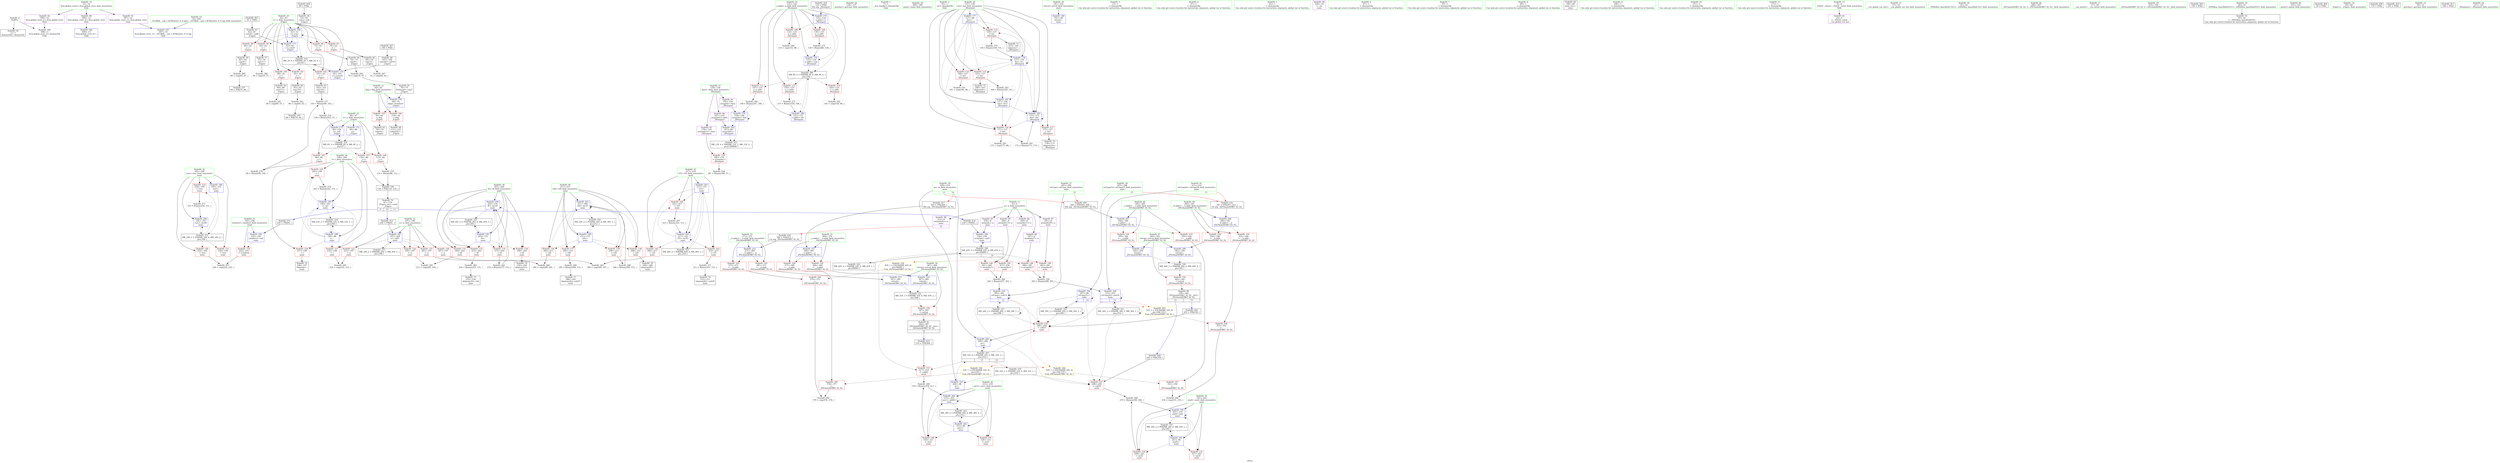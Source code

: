 digraph "SVFG" {
	label="SVFG";

	Node0x55d6fd562540 [shape=record,color=grey,label="{NodeID: 0\nNullPtr}"];
	Node0x55d6fd562540 -> Node0x55d6fd58a9f0[style=solid];
	Node0x55d6fd562540 -> Node0x55d6fd591800[style=solid];
	Node0x55d6fd59af00 [shape=record,color=grey,label="{NodeID: 277\n103 = Binary(99, 102, )\n}"];
	Node0x55d6fd59af00 -> Node0x55d6fd59ad80[style=solid];
	Node0x55d6fd58cea0 [shape=record,color=blue,label="{NodeID: 194\n207\<--86\nref.tmp15\<--\nmain\n|{|<s4>12}}"];
	Node0x55d6fd58cea0 -> Node0x55d6fd590690[style=dashed];
	Node0x55d6fd58cea0 -> Node0x55d6fd590900[style=dashed];
	Node0x55d6fd58cea0 -> Node0x55d6fd58cea0[style=dashed];
	Node0x55d6fd58cea0 -> Node0x55d6fd5ae8a0[style=dashed];
	Node0x55d6fd58cea0:s4 -> Node0x55d6fd5b6ae0[style=dashed,color=red];
	Node0x55d6fd58a0f0 [shape=record,color=red,label="{NodeID: 111\n147\<--125\n\<--x.addr\n_Z6outputi\n}"];
	Node0x55d6fd58a0f0 -> Node0x55d6fd58e1d0[style=solid];
	Node0x55d6fd588390 [shape=record,color=green,label="{NodeID: 28\n136\<--137\nputchar\<--putchar_field_insensitive\n}"];
	Node0x55d6fd590010 [shape=record,color=red,label="{NodeID: 139\n299\<--211\n\<--i20\nmain\n}"];
	Node0x55d6fd590010 -> Node0x55d6fd59b380[style=solid];
	Node0x55d6fd58abf0 [shape=record,color=black,label="{NodeID: 56\n52\<--49\nconv\<--call\n_Z3getv\n}"];
	Node0x55d6fd58abf0 -> Node0x55d6fd591900[style=solid];
	Node0x55d6fd5ce0b0 [shape=record,color=black,label="{NodeID: 416\n295 = PHI(339, )\n}"];
	Node0x55d6fd5ce0b0 -> Node0x55d6fd590900[style=solid];
	Node0x55d6fd5b33a0 [shape=record,color=black,label="{NodeID: 333\nMR_2V_6 = PHI(MR_2V_7, MR_2V_5, )\npts\{43 \}\n}"];
	Node0x55d6fd5b33a0 -> Node0x55d6fd589800[style=dashed];
	Node0x55d6fd5b33a0 -> Node0x55d6fd5898d0[style=dashed];
	Node0x55d6fd5b33a0 -> Node0x55d6fd5899a0[style=dashed];
	Node0x55d6fd5b33a0 -> Node0x55d6fd591d10[style=dashed];
	Node0x55d6fd591700 [shape=record,color=blue,label="{NodeID: 167\n397\<--14\nllvm.global_ctors_1\<--_GLOBAL__sub_I_ACMonster_0_0.cpp\nGlob }"];
	Node0x55d6fd58c2b0 [shape=record,color=purple,label="{NodeID: 84\n256\<--8\narrayidx11\<--a\nmain\n}"];
	Node0x55d6fd58c2b0 -> Node0x55d6fd5904f0[style=solid];
	Node0x55d6fd586780 [shape=record,color=green,label="{NodeID: 1\n7\<--1\n__dso_handle\<--dummyObj\nGlob }"];
	Node0x55d6fd59b080 [shape=record,color=grey,label="{NodeID: 278\n99 = Binary(98, 100, )\n}"];
	Node0x55d6fd59b080 -> Node0x55d6fd59af00[style=solid];
	Node0x55d6fd58cf70 [shape=record,color=blue,label="{NodeID: 195\n201\<--270\nans0\<--add\nmain\n}"];
	Node0x55d6fd58cf70 -> Node0x55d6fd58f8c0[style=dashed];
	Node0x55d6fd58cf70 -> Node0x55d6fd58f990[style=dashed];
	Node0x55d6fd58cf70 -> Node0x55d6fd58cf70[style=dashed];
	Node0x55d6fd58cf70 -> Node0x55d6fd5ad9a0[style=dashed];
	Node0x55d6fd58a1c0 [shape=record,color=red,label="{NodeID: 112\n156\<--125\n\<--x.addr\n_Z6outputi\n}"];
	Node0x55d6fd58a1c0 -> Node0x55d6fd58ec50[style=solid];
	Node0x55d6fd588490 [shape=record,color=green,label="{NodeID: 29\n188\<--189\nmain\<--main_field_insensitive\n}"];
	Node0x55d6fd5900e0 [shape=record,color=red,label="{NodeID: 140\n318\<--215\n\<--ans1\nmain\n}"];
	Node0x55d6fd5900e0 -> Node0x55d6fd58e7d0[style=solid];
	Node0x55d6fd58acc0 [shape=record,color=black,label="{NodeID: 57\n55\<--54\nconv1\<--\n_Z3getv\n}"];
	Node0x55d6fd58acc0 -> Node0x55d6fd59bf80[style=solid];
	Node0x55d6fd5ce1f0 [shape=record,color=black,label="{NodeID: 417\n365 = PHI(209, )\n0th arg _ZSt3minIiERKT_S2_S2_ }"];
	Node0x55d6fd5ce1f0 -> Node0x55d6fd58dc70[style=solid];
	Node0x55d6fd591800 [shape=record,color=blue, style = dotted,label="{NodeID: 168\n398\<--3\nllvm.global_ctors_2\<--dummyVal\nGlob }"];
	Node0x55d6fd58c380 [shape=record,color=purple,label="{NodeID: 85\n260\<--8\narrayidx13\<--a\nmain\n}"];
	Node0x55d6fd58c380 -> Node0x55d6fd5905c0[style=solid];
	Node0x55d6fd586810 [shape=record,color=green,label="{NodeID: 2\n10\<--1\n.str\<--dummyObj\nGlob }"];
	Node0x55d6fd59b200 [shape=record,color=grey,label="{NodeID: 279\n114 = Binary(86, 113, )\n}"];
	Node0x55d6fd59b200 -> Node0x55d6fd597730[style=solid];
	Node0x55d6fd58d040 [shape=record,color=blue,label="{NodeID: 196\n203\<--274\ni6\<--inc18\nmain\n}"];
	Node0x55d6fd58d040 -> Node0x55d6fd58fa60[style=dashed];
	Node0x55d6fd58d040 -> Node0x55d6fd58fb30[style=dashed];
	Node0x55d6fd58d040 -> Node0x55d6fd58fc00[style=dashed];
	Node0x55d6fd58d040 -> Node0x55d6fd58fcd0[style=dashed];
	Node0x55d6fd58d040 -> Node0x55d6fd58d040[style=dashed];
	Node0x55d6fd58d040 -> Node0x55d6fd5adea0[style=dashed];
	Node0x55d6fd58a290 [shape=record,color=red,label="{NodeID: 113\n149\<--127\n\<--len\n_Z6outputi\n}"];
	Node0x55d6fd58a290 -> Node0x55d6fd58b820[style=solid];
	Node0x55d6fd58a290 -> Node0x55d6fd58e950[style=solid];
	Node0x55d6fd588590 [shape=record,color=green,label="{NodeID: 30\n191\<--192\nretval\<--retval_field_insensitive\nmain\n}"];
	Node0x55d6fd588590 -> Node0x55d6fd592530[style=solid];
	Node0x55d6fd5ab1a0 [shape=record,color=black,label="{NodeID: 307\nMR_32V_4 = PHI(MR_32V_5, MR_32V_3, )\npts\{210 \}\n|{|<s4>13|<s5>14}}"];
	Node0x55d6fd5ab1a0 -> Node0x55d6fd590900[style=dashed];
	Node0x55d6fd5ab1a0 -> Node0x55d6fd5909d0[style=dashed];
	Node0x55d6fd5ab1a0 -> Node0x55d6fd58d380[style=dashed];
	Node0x55d6fd5ab1a0 -> Node0x55d6fd5aeda0[style=dashed];
	Node0x55d6fd5ab1a0:s4 -> Node0x55d6fd5b6a00[style=dashed,color=red];
	Node0x55d6fd5ab1a0:s5 -> Node0x55d6fd5b48c0[style=dashed,color=red];
	Node0x55d6fd5901b0 [shape=record,color=red,label="{NodeID: 141\n328\<--215\n\<--ans1\nmain\n}"];
	Node0x55d6fd58ad90 [shape=record,color=black,label="{NodeID: 58\n60\<--59\nconv2\<--\n_Z3getv\n}"];
	Node0x55d6fd58ad90 -> Node0x55d6fd59be00[style=solid];
	Node0x55d6fd5ce330 [shape=record,color=black,label="{NodeID: 418\n366 = PHI(313, )\n1st arg _ZSt3minIiERKT_S2_S2_ }"];
	Node0x55d6fd5ce330 -> Node0x55d6fd594c00[style=solid];
	Node0x55d6fd591900 [shape=record,color=blue,label="{NodeID: 169\n42\<--52\nc\<--conv\n_Z3getv\n}"];
	Node0x55d6fd591900 -> Node0x55d6fd5894c0[style=dashed];
	Node0x55d6fd591900 -> Node0x55d6fd589590[style=dashed];
	Node0x55d6fd591900 -> Node0x55d6fd589660[style=dashed];
	Node0x55d6fd591900 -> Node0x55d6fd589730[style=dashed];
	Node0x55d6fd591900 -> Node0x55d6fd591900[style=dashed];
	Node0x55d6fd591900 -> Node0x55d6fd591aa0[style=dashed];
	Node0x55d6fd591900 -> Node0x55d6fd5b33a0[style=dashed];
	Node0x55d6fd58c450 [shape=record,color=purple,label="{NodeID: 86\n287\<--8\narrayidx27\<--a\nmain\n}"];
	Node0x55d6fd58c450 -> Node0x55d6fd590760[style=solid];
	Node0x55d6fd5868a0 [shape=record,color=green,label="{NodeID: 3\n13\<--1\n\<--dummyObj\nCan only get source location for instruction, argument, global var or function.}"];
	Node0x55d6fd59b380 [shape=record,color=grey,label="{NodeID: 280\n300 = Binary(299, 151, )\n}"];
	Node0x55d6fd59b380 -> Node0x55d6fd58d450[style=solid];
	Node0x55d6fd58d110 [shape=record,color=blue,label="{NodeID: 197\n209\<--86\nm\<--\nmain\n}"];
	Node0x55d6fd58d110 -> Node0x55d6fd5ab1a0[style=dashed];
	Node0x55d6fd58a360 [shape=record,color=red,label="{NodeID: 114\n160\<--127\n\<--len\n_Z6outputi\n}"];
	Node0x55d6fd58a360 -> Node0x55d6fd59c400[style=solid];
	Node0x55d6fd588660 [shape=record,color=green,label="{NodeID: 31\n193\<--194\ntotaltest\<--totaltest_field_insensitive\nmain\n}"];
	Node0x55d6fd588660 -> Node0x55d6fd58efd0[style=solid];
	Node0x55d6fd588660 -> Node0x55d6fd592600[style=solid];
	Node0x55d6fd590280 [shape=record,color=red,label="{NodeID: 142\n306\<--217\n\<--i35\nmain\n}"];
	Node0x55d6fd590280 -> Node0x55d6fd59c700[style=solid];
	Node0x55d6fd58ae60 [shape=record,color=black,label="{NodeID: 59\n65\<--64\nconv4\<--\n_Z3getv\n}"];
	Node0x55d6fd58ae60 -> Node0x55d6fd59c100[style=solid];
	Node0x55d6fd5ce470 [shape=record,color=black,label="{NodeID: 419\n124 = PHI()\n0th arg _Z6outputi }"];
	Node0x55d6fd5ce470 -> Node0x55d6fd591de0[style=solid];
	Node0x55d6fd5b48c0 [shape=record,color=yellow,style=double,label="{NodeID: 336\n32V_1 = ENCHI(MR_32V_0)\npts\{210 \}\nFun[_ZSt3minIiERKT_S2_S2_]}"];
	Node0x55d6fd5b48c0 -> Node0x55d6fd591530[style=dashed];
	Node0x55d6fd5919d0 [shape=record,color=blue,label="{NodeID: 170\n44\<--76\nflag\<--frombool\n_Z3getv\n}"];
	Node0x55d6fd5919d0 -> Node0x55d6fd589a70[style=dashed];
	Node0x55d6fd5919d0 -> Node0x55d6fd589b40[style=dashed];
	Node0x55d6fd58c520 [shape=record,color=purple,label="{NodeID: 87\n291\<--8\narrayidx29\<--a\nmain\n}"];
	Node0x55d6fd58c520 -> Node0x55d6fd590830[style=solid];
	Node0x55d6fd586930 [shape=record,color=green,label="{NodeID: 4\n57\<--1\n\<--dummyObj\nCan only get source location for instruction, argument, global var or function.}"];
	Node0x55d6fd5b6a00 [shape=record,color=yellow,style=double,label="{NodeID: 364\n50V_1 = ENCHI(MR_50V_0)\npts\{206 210 \}\nFun[_ZSt3maxIiERKT_S2_S2_]}"];
	Node0x55d6fd5b6a00 -> Node0x55d6fd590eb0[style=dashed];
	Node0x55d6fd59b500 [shape=record,color=grey,label="{NodeID: 281\n175 = cmp(171, 86, )\n}"];
	Node0x55d6fd58d1e0 [shape=record,color=blue,label="{NodeID: 198\n211\<--151\ni20\<--\nmain\n}"];
	Node0x55d6fd58d1e0 -> Node0x55d6fd58fda0[style=dashed];
	Node0x55d6fd58d1e0 -> Node0x55d6fd58fe70[style=dashed];
	Node0x55d6fd58d1e0 -> Node0x55d6fd58ff40[style=dashed];
	Node0x55d6fd58d1e0 -> Node0x55d6fd590010[style=dashed];
	Node0x55d6fd58d1e0 -> Node0x55d6fd58d450[style=dashed];
	Node0x55d6fd58d1e0 -> Node0x55d6fd5af2a0[style=dashed];
	Node0x55d6fd58a430 [shape=record,color=red,label="{NodeID: 115\n163\<--127\n\<--len\n_Z6outputi\n}"];
	Node0x55d6fd58a430 -> Node0x55d6fd58b8f0[style=solid];
	Node0x55d6fd58a430 -> Node0x55d6fd58ded0[style=solid];
	Node0x55d6fd588730 [shape=record,color=green,label="{NodeID: 32\n195\<--196\ntest\<--test_field_insensitive\nmain\n}"];
	Node0x55d6fd588730 -> Node0x55d6fd58f0a0[style=solid];
	Node0x55d6fd588730 -> Node0x55d6fd58f170[style=solid];
	Node0x55d6fd588730 -> Node0x55d6fd58f240[style=solid];
	Node0x55d6fd588730 -> Node0x55d6fd5926d0[style=solid];
	Node0x55d6fd588730 -> Node0x55d6fd58d860[style=solid];
	Node0x55d6fd590350 [shape=record,color=red,label="{NodeID: 143\n310\<--217\n\<--i35\nmain\n}"];
	Node0x55d6fd590350 -> Node0x55d6fd58ead0[style=solid];
	Node0x55d6fd58af30 [shape=record,color=black,label="{NodeID: 60\n74\<--73\nconv6\<--\n_Z3getv\n}"];
	Node0x55d6fd58af30 -> Node0x55d6fd59c280[style=solid];
	Node0x55d6fd5ce540 [shape=record,color=black,label="{NodeID: 420\n340 = PHI(205, 209, )\n0th arg _ZSt3maxIiERKT_S2_S2_ }"];
	Node0x55d6fd5ce540 -> Node0x55d6fd58d930[style=solid];
	Node0x55d6fd591aa0 [shape=record,color=blue,label="{NodeID: 171\n42\<--82\nc\<--conv9\n_Z3getv\n}"];
	Node0x55d6fd591aa0 -> Node0x55d6fd5b33a0[style=dashed];
	Node0x55d6fd58c5f0 [shape=record,color=purple,label="{NodeID: 88\n313\<--8\narrayidx41\<--a\nmain\n|{<s0>14}}"];
	Node0x55d6fd58c5f0:s0 -> Node0x55d6fd5ce330[style=solid,color=red];
	Node0x55d6fd587170 [shape=record,color=green,label="{NodeID: 5\n62\<--1\n\<--dummyObj\nCan only get source location for instruction, argument, global var or function.}"];
	Node0x55d6fd5b6ae0 [shape=record,color=yellow,style=double,label="{NodeID: 365\n52V_1 = ENCHI(MR_52V_0)\npts\{208 214 \}\nFun[_ZSt3maxIiERKT_S2_S2_]}"];
	Node0x55d6fd5b6ae0 -> Node0x55d6fd590f80[style=dashed];
	Node0x55d6fd59b680 [shape=record,color=grey,label="{NodeID: 282\n94 = cmp(93, 62, )\n}"];
	Node0x55d6fd59b680 -> Node0x55d6fd597190[style=solid];
	Node0x55d6fd58d2b0 [shape=record,color=blue,label="{NodeID: 199\n213\<--293\nref.tmp24\<--sub30\nmain\n|{|<s3>13}}"];
	Node0x55d6fd58d2b0 -> Node0x55d6fd590900[style=dashed];
	Node0x55d6fd58d2b0 -> Node0x55d6fd58d2b0[style=dashed];
	Node0x55d6fd58d2b0 -> Node0x55d6fd5af7a0[style=dashed];
	Node0x55d6fd58d2b0:s3 -> Node0x55d6fd5b6ae0[style=dashed,color=red];
	Node0x55d6fd58ed60 [shape=record,color=red,label="{NodeID: 116\n171\<--127\n\<--len\n_Z6outputi\n}"];
	Node0x55d6fd58ed60 -> Node0x55d6fd5986f0[style=solid];
	Node0x55d6fd58ed60 -> Node0x55d6fd59b500[style=solid];
	Node0x55d6fd588800 [shape=record,color=green,label="{NodeID: 33\n197\<--198\nn\<--n_field_insensitive\nmain\n}"];
	Node0x55d6fd588800 -> Node0x55d6fd58f310[style=solid];
	Node0x55d6fd588800 -> Node0x55d6fd58f3e0[style=solid];
	Node0x55d6fd588800 -> Node0x55d6fd58f4b0[style=solid];
	Node0x55d6fd588800 -> Node0x55d6fd58f580[style=solid];
	Node0x55d6fd588800 -> Node0x55d6fd5927a0[style=solid];
	Node0x55d6fd590420 [shape=record,color=red,label="{NodeID: 144\n322\<--217\n\<--i35\nmain\n}"];
	Node0x55d6fd590420 -> Node0x55d6fd58e4d0[style=solid];
	Node0x55d6fd58b000 [shape=record,color=black,label="{NodeID: 61\n76\<--75\nfrombool\<--cmp7\n_Z3getv\n}"];
	Node0x55d6fd58b000 -> Node0x55d6fd5919d0[style=solid];
	Node0x55d6fd5ce940 [shape=record,color=black,label="{NodeID: 421\n341 = PHI(207, 213, )\n1st arg _ZSt3maxIiERKT_S2_S2_ }"];
	Node0x55d6fd5ce940 -> Node0x55d6fd58da00[style=solid];
	Node0x55d6fd597190 [shape=record,color=black,label="{NodeID: 255\n96 = PHI(70, 94, )\n}"];
	Node0x55d6fd591b70 [shape=record,color=blue,label="{NodeID: 172\n46\<--86\nx\<--\n_Z3getv\n}"];
	Node0x55d6fd591b70 -> Node0x55d6fd5b2ea0[style=dashed];
	Node0x55d6fd58c6c0 [shape=record,color=purple,label="{NodeID: 89\n329\<--10\n\<--.str\nmain\n}"];
	Node0x55d6fd587200 [shape=record,color=green,label="{NodeID: 6\n67\<--1\n\<--dummyObj\nCan only get source location for instruction, argument, global var or function.}"];
	Node0x55d6fd59b800 [shape=record,color=grey,label="{NodeID: 283\n90 = cmp(89, 57, )\n}"];
	Node0x55d6fd58d380 [shape=record,color=blue,label="{NodeID: 200\n209\<--296\nm\<--\nmain\n}"];
	Node0x55d6fd58d380 -> Node0x55d6fd5ab1a0[style=dashed];
	Node0x55d6fd58ee30 [shape=record,color=red,label="{NodeID: 117\n177\<--127\n\<--len\n_Z6outputi\n}"];
	Node0x55d6fd58ee30 -> Node0x55d6fd58b9c0[style=solid];
	Node0x55d6fd5888d0 [shape=record,color=green,label="{NodeID: 34\n199\<--200\ni\<--i_field_insensitive\nmain\n}"];
	Node0x55d6fd5888d0 -> Node0x55d6fd58f650[style=solid];
	Node0x55d6fd5888d0 -> Node0x55d6fd58f720[style=solid];
	Node0x55d6fd5888d0 -> Node0x55d6fd58f7f0[style=solid];
	Node0x55d6fd5888d0 -> Node0x55d6fd592870[style=solid];
	Node0x55d6fd5888d0 -> Node0x55d6fd592a10[style=solid];
	Node0x55d6fd5ac5a0 [shape=record,color=black,label="{NodeID: 311\nMR_12V_4 = PHI(MR_12V_5, MR_12V_2, )\npts\{1300000 \}\n}"];
	Node0x55d6fd5ac5a0 -> Node0x55d6fd58ef00[style=dashed];
	Node0x55d6fd5904f0 [shape=record,color=red,label="{NodeID: 145\n257\<--256\n\<--arrayidx11\nmain\n}"];
	Node0x55d6fd5904f0 -> Node0x55d6fd58e350[style=solid];
	Node0x55d6fd58b0d0 [shape=record,color=black,label="{NodeID: 62\n79\<--78\ntobool\<--\n_Z3getv\n}"];
	Node0x55d6fd5b4b60 [shape=record,color=yellow,style=double,label="{NodeID: 339\n42V_1 = ENCHI(MR_42V_0)\npts\{90000 \}\nFun[_ZSt3minIiERKT_S2_S2_]}"];
	Node0x55d6fd5b4b60 -> Node0x55d6fd591460[style=dashed];
	Node0x55d6fd597730 [shape=record,color=black,label="{NodeID: 256\n118 = PHI(114, 116, )\n}"];
	Node0x55d6fd597730 -> Node0x55d6fd58b750[style=solid];
	Node0x55d6fd591c40 [shape=record,color=blue,label="{NodeID: 173\n46\<--104\nx\<--sub\n_Z3getv\n}"];
	Node0x55d6fd591c40 -> Node0x55d6fd5b2ea0[style=dashed];
	Node0x55d6fd58c790 [shape=record,color=purple,label="{NodeID: 90\n396\<--12\nllvm.global_ctors_0\<--llvm.global_ctors\nGlob }"];
	Node0x55d6fd58c790 -> Node0x55d6fd591600[style=solid];
	Node0x55d6fd587290 [shape=record,color=green,label="{NodeID: 7\n70\<--1\n\<--dummyObj\nCan only get source location for instruction, argument, global var or function.}"];
	Node0x55d6fd59b980 [shape=record,color=grey,label="{NodeID: 284\n282 = cmp(280, 281, )\n}"];
	Node0x55d6fd58d450 [shape=record,color=blue,label="{NodeID: 201\n211\<--300\ni20\<--inc33\nmain\n}"];
	Node0x55d6fd58d450 -> Node0x55d6fd58fda0[style=dashed];
	Node0x55d6fd58d450 -> Node0x55d6fd58fe70[style=dashed];
	Node0x55d6fd58d450 -> Node0x55d6fd58ff40[style=dashed];
	Node0x55d6fd58d450 -> Node0x55d6fd590010[style=dashed];
	Node0x55d6fd58d450 -> Node0x55d6fd58d450[style=dashed];
	Node0x55d6fd58d450 -> Node0x55d6fd5af2a0[style=dashed];
	Node0x55d6fd58ef00 [shape=record,color=red,label="{NodeID: 118\n180\<--179\n\<--arrayidx11\n_Z6outputi\n}"];
	Node0x55d6fd58ef00 -> Node0x55d6fd598270[style=solid];
	Node0x55d6fd5889a0 [shape=record,color=green,label="{NodeID: 35\n201\<--202\nans0\<--ans0_field_insensitive\nmain\n}"];
	Node0x55d6fd5889a0 -> Node0x55d6fd58f8c0[style=solid];
	Node0x55d6fd5889a0 -> Node0x55d6fd58f990[style=solid];
	Node0x55d6fd5889a0 -> Node0x55d6fd592ae0[style=solid];
	Node0x55d6fd5889a0 -> Node0x55d6fd58cf70[style=solid];
	Node0x55d6fd5acaa0 [shape=record,color=black,label="{NodeID: 312\nMR_18V_3 = PHI(MR_18V_4, MR_18V_2, )\npts\{196 \}\n}"];
	Node0x55d6fd5acaa0 -> Node0x55d6fd58f0a0[style=dashed];
	Node0x55d6fd5acaa0 -> Node0x55d6fd58f170[style=dashed];
	Node0x55d6fd5acaa0 -> Node0x55d6fd58f240[style=dashed];
	Node0x55d6fd5acaa0 -> Node0x55d6fd58d860[style=dashed];
	Node0x55d6fd5905c0 [shape=record,color=red,label="{NodeID: 146\n261\<--260\n\<--arrayidx13\nmain\n}"];
	Node0x55d6fd5905c0 -> Node0x55d6fd58e350[style=solid];
	Node0x55d6fd58b1a0 [shape=record,color=black,label="{NodeID: 63\n82\<--81\nconv9\<--call8\n_Z3getv\n}"];
	Node0x55d6fd58b1a0 -> Node0x55d6fd591aa0[style=solid];
	Node0x55d6fd597cd0 [shape=record,color=black,label="{NodeID: 257\n69 = PHI(70, 66, )\n}"];
	Node0x55d6fd591d10 [shape=record,color=blue,label="{NodeID: 174\n42\<--107\nc\<--conv20\n_Z3getv\n}"];
	Node0x55d6fd591d10 -> Node0x55d6fd5b33a0[style=dashed];
	Node0x55d6fd58c890 [shape=record,color=purple,label="{NodeID: 91\n397\<--12\nllvm.global_ctors_1\<--llvm.global_ctors\nGlob }"];
	Node0x55d6fd58c890 -> Node0x55d6fd591700[style=solid];
	Node0x55d6fd587320 [shape=record,color=green,label="{NodeID: 8\n86\<--1\n\<--dummyObj\nCan only get source location for instruction, argument, global var or function.}"];
	Node0x55d6fd59bb00 [shape=record,color=grey,label="{NodeID: 285\n251 = cmp(249, 250, )\n}"];
	Node0x55d6fd58d520 [shape=record,color=blue,label="{NodeID: 202\n215\<--86\nans1\<--\nmain\n}"];
	Node0x55d6fd58d520 -> Node0x55d6fd5900e0[style=dashed];
	Node0x55d6fd58d520 -> Node0x55d6fd5901b0[style=dashed];
	Node0x55d6fd58d520 -> Node0x55d6fd58d6c0[style=dashed];
	Node0x55d6fd58d520 -> Node0x55d6fd5afca0[style=dashed];
	Node0x55d6fd58efd0 [shape=record,color=red,label="{NodeID: 119\n225\<--193\n\<--totaltest\nmain\n}"];
	Node0x55d6fd58efd0 -> Node0x55d6fd59cd00[style=solid];
	Node0x55d6fd588a70 [shape=record,color=green,label="{NodeID: 36\n203\<--204\ni6\<--i6_field_insensitive\nmain\n}"];
	Node0x55d6fd588a70 -> Node0x55d6fd58fa60[style=solid];
	Node0x55d6fd588a70 -> Node0x55d6fd58fb30[style=solid];
	Node0x55d6fd588a70 -> Node0x55d6fd58fc00[style=solid];
	Node0x55d6fd588a70 -> Node0x55d6fd58fcd0[style=solid];
	Node0x55d6fd588a70 -> Node0x55d6fd58cd00[style=solid];
	Node0x55d6fd588a70 -> Node0x55d6fd58d040[style=solid];
	Node0x55d6fd5acfa0 [shape=record,color=black,label="{NodeID: 313\nMR_20V_2 = PHI(MR_20V_3, MR_20V_1, )\npts\{198 \}\n}"];
	Node0x55d6fd5acfa0 -> Node0x55d6fd5927a0[style=dashed];
	Node0x55d6fd590690 [shape=record,color=red,label="{NodeID: 147\n268\<--265\n\<--call16\nmain\n}"];
	Node0x55d6fd590690 -> Node0x55d6fd58e650[style=solid];
	Node0x55d6fd58b270 [shape=record,color=black,label="{NodeID: 64\n190\<--86\nmain_ret\<--\nmain\n}"];
	Node0x55d6fd598270 [shape=record,color=grey,label="{NodeID: 258\n181 = Binary(180, 57, )\n}"];
	Node0x55d6fd591de0 [shape=record,color=blue,label="{NodeID: 175\n125\<--124\nx.addr\<--x\n_Z6outputi\n}"];
	Node0x55d6fd591de0 -> Node0x55d6fd589e80[style=dashed];
	Node0x55d6fd591de0 -> Node0x55d6fd589f50[style=dashed];
	Node0x55d6fd591de0 -> Node0x55d6fd591eb0[style=dashed];
	Node0x55d6fd591de0 -> Node0x55d6fd56ff10[style=dashed];
	Node0x55d6fd58c990 [shape=record,color=purple,label="{NodeID: 92\n398\<--12\nllvm.global_ctors_2\<--llvm.global_ctors\nGlob }"];
	Node0x55d6fd58c990 -> Node0x55d6fd591800[style=solid];
	Node0x55d6fd5873b0 [shape=record,color=green,label="{NodeID: 9\n100\<--1\n\<--dummyObj\nCan only get source location for instruction, argument, global var or function.}"];
	Node0x55d6fd59bc80 [shape=record,color=grey,label="{NodeID: 286\n354 = cmp(351, 353, )\n}"];
	Node0x55d6fd58d5f0 [shape=record,color=blue,label="{NodeID: 203\n217\<--151\ni35\<--\nmain\n}"];
	Node0x55d6fd58d5f0 -> Node0x55d6fd590280[style=dashed];
	Node0x55d6fd58d5f0 -> Node0x55d6fd590350[style=dashed];
	Node0x55d6fd58d5f0 -> Node0x55d6fd590420[style=dashed];
	Node0x55d6fd58d5f0 -> Node0x55d6fd58d790[style=dashed];
	Node0x55d6fd58d5f0 -> Node0x55d6fd5b01a0[style=dashed];
	Node0x55d6fd58f0a0 [shape=record,color=red,label="{NodeID: 120\n224\<--195\n\<--test\nmain\n}"];
	Node0x55d6fd58f0a0 -> Node0x55d6fd59cd00[style=solid];
	Node0x55d6fd588b40 [shape=record,color=green,label="{NodeID: 37\n205\<--206\nref.tmp\<--ref.tmp_field_insensitive\nmain\n|{|<s1>12}}"];
	Node0x55d6fd588b40 -> Node0x55d6fd58cdd0[style=solid];
	Node0x55d6fd588b40:s1 -> Node0x55d6fd5ce540[style=solid,color=red];
	Node0x55d6fd5ad4a0 [shape=record,color=black,label="{NodeID: 314\nMR_22V_2 = PHI(MR_22V_4, MR_22V_1, )\npts\{200 \}\n}"];
	Node0x55d6fd5ad4a0 -> Node0x55d6fd592870[style=dashed];
	Node0x55d6fd590760 [shape=record,color=red,label="{NodeID: 148\n288\<--287\n\<--arrayidx27\nmain\n}"];
	Node0x55d6fd590760 -> Node0x55d6fd5983f0[style=solid];
	Node0x55d6fd58b340 [shape=record,color=black,label="{NodeID: 65\n89\<--88\nconv11\<--\n_Z3getv\n}"];
	Node0x55d6fd58b340 -> Node0x55d6fd59b800[style=solid];
	Node0x55d6fd5983f0 [shape=record,color=grey,label="{NodeID: 259\n293 = Binary(288, 292, )\n}"];
	Node0x55d6fd5983f0 -> Node0x55d6fd58d2b0[style=solid];
	Node0x55d6fd591eb0 [shape=record,color=blue,label="{NodeID: 176\n125\<--139\nx.addr\<--sub\n_Z6outputi\n}"];
	Node0x55d6fd591eb0 -> Node0x55d6fd56ff10[style=dashed];
	Node0x55d6fd58ca90 [shape=record,color=purple,label="{NodeID: 93\n154\<--129\narrayidx\<--data\n_Z6outputi\n}"];
	Node0x55d6fd58ca90 -> Node0x55d6fd592120[style=solid];
	Node0x55d6fd587440 [shape=record,color=green,label="{NodeID: 10\n151\<--1\n\<--dummyObj\nCan only get source location for instruction, argument, global var or function.}"];
	Node0x55d6fd59be00 [shape=record,color=grey,label="{NodeID: 287\n61 = cmp(60, 62, )\n}"];
	Node0x55d6fd58d6c0 [shape=record,color=blue,label="{NodeID: 204\n215\<--319\nans1\<--add43\nmain\n}"];
	Node0x55d6fd58d6c0 -> Node0x55d6fd5900e0[style=dashed];
	Node0x55d6fd58d6c0 -> Node0x55d6fd5901b0[style=dashed];
	Node0x55d6fd58d6c0 -> Node0x55d6fd58d6c0[style=dashed];
	Node0x55d6fd58d6c0 -> Node0x55d6fd5afca0[style=dashed];
	Node0x55d6fd58f170 [shape=record,color=red,label="{NodeID: 121\n326\<--195\n\<--test\nmain\n}"];
	Node0x55d6fd588c10 [shape=record,color=green,label="{NodeID: 38\n207\<--208\nref.tmp15\<--ref.tmp15_field_insensitive\nmain\n|{|<s1>12}}"];
	Node0x55d6fd588c10 -> Node0x55d6fd58cea0[style=solid];
	Node0x55d6fd588c10:s1 -> Node0x55d6fd5ce940[style=solid,color=red];
	Node0x55d6fd5ad9a0 [shape=record,color=black,label="{NodeID: 315\nMR_24V_2 = PHI(MR_24V_4, MR_24V_1, )\npts\{202 \}\n}"];
	Node0x55d6fd5ad9a0 -> Node0x55d6fd592ae0[style=dashed];
	Node0x55d6fd590830 [shape=record,color=red,label="{NodeID: 149\n292\<--291\n\<--arrayidx29\nmain\n}"];
	Node0x55d6fd590830 -> Node0x55d6fd5983f0[style=solid];
	Node0x55d6fd58b410 [shape=record,color=black,label="{NodeID: 66\n93\<--92\nconv14\<--\n_Z3getv\n}"];
	Node0x55d6fd58b410 -> Node0x55d6fd59b680[style=solid];
	Node0x55d6fd598570 [shape=record,color=grey,label="{NodeID: 260\n285 = Binary(284, 151, )\n}"];
	Node0x55d6fd598570 -> Node0x55d6fd58bd00[style=solid];
	Node0x55d6fd591f80 [shape=record,color=blue,label="{NodeID: 177\n127\<--86\nlen\<--\n_Z6outputi\n}"];
	Node0x55d6fd591f80 -> Node0x55d6fd58a290[style=dashed];
	Node0x55d6fd591f80 -> Node0x55d6fd58a360[style=dashed];
	Node0x55d6fd591f80 -> Node0x55d6fd58a430[style=dashed];
	Node0x55d6fd591f80 -> Node0x55d6fd58ed60[style=dashed];
	Node0x55d6fd591f80 -> Node0x55d6fd592050[style=dashed];
	Node0x55d6fd591f80 -> Node0x55d6fd5922c0[style=dashed];
	Node0x55d6fd591f80 -> Node0x55d6fd592460[style=dashed];
	Node0x55d6fd58cb60 [shape=record,color=purple,label="{NodeID: 94\n167\<--129\narrayidx5\<--data\n_Z6outputi\n}"];
	Node0x55d6fd58cb60 -> Node0x55d6fd592390[style=solid];
	Node0x55d6fd5874d0 [shape=record,color=green,label="{NodeID: 11\n173\<--1\n\<--dummyObj\nCan only get source location for instruction, argument, global var or function.}"];
	Node0x55d6fd59bf80 [shape=record,color=grey,label="{NodeID: 288\n56 = cmp(55, 57, )\n}"];
	Node0x55d6fd58d790 [shape=record,color=blue,label="{NodeID: 205\n217\<--323\ni35\<--inc45\nmain\n}"];
	Node0x55d6fd58d790 -> Node0x55d6fd590280[style=dashed];
	Node0x55d6fd58d790 -> Node0x55d6fd590350[style=dashed];
	Node0x55d6fd58d790 -> Node0x55d6fd590420[style=dashed];
	Node0x55d6fd58d790 -> Node0x55d6fd58d790[style=dashed];
	Node0x55d6fd58d790 -> Node0x55d6fd5b01a0[style=dashed];
	Node0x55d6fd58f240 [shape=record,color=red,label="{NodeID: 122\n334\<--195\n\<--test\nmain\n}"];
	Node0x55d6fd58f240 -> Node0x55d6fd59a900[style=solid];
	Node0x55d6fd588ce0 [shape=record,color=green,label="{NodeID: 39\n209\<--210\nm\<--m_field_insensitive\nmain\n|{|<s2>13|<s3>14}}"];
	Node0x55d6fd588ce0 -> Node0x55d6fd58d110[style=solid];
	Node0x55d6fd588ce0 -> Node0x55d6fd58d380[style=solid];
	Node0x55d6fd588ce0:s2 -> Node0x55d6fd5ce540[style=solid,color=red];
	Node0x55d6fd588ce0:s3 -> Node0x55d6fd5ce1f0[style=solid,color=red];
	Node0x55d6fd5adea0 [shape=record,color=black,label="{NodeID: 316\nMR_26V_2 = PHI(MR_26V_4, MR_26V_1, )\npts\{204 \}\n}"];
	Node0x55d6fd5adea0 -> Node0x55d6fd58cd00[style=dashed];
	Node0x55d6fd590900 [shape=record,color=red,label="{NodeID: 150\n296\<--295\n\<--call31\nmain\n}"];
	Node0x55d6fd590900 -> Node0x55d6fd58d380[style=solid];
	Node0x55d6fd58b4e0 [shape=record,color=black,label="{NodeID: 67\n102\<--101\nconv18\<--\n_Z3getv\n}"];
	Node0x55d6fd58b4e0 -> Node0x55d6fd59af00[style=solid];
	Node0x55d6fd5986f0 [shape=record,color=grey,label="{NodeID: 261\n172 = Binary(171, 173, )\n}"];
	Node0x55d6fd5986f0 -> Node0x55d6fd592460[style=solid];
	Node0x55d6fd592050 [shape=record,color=blue,label="{NodeID: 178\n127\<--150\nlen\<--inc\n_Z6outputi\n}"];
	Node0x55d6fd592050 -> Node0x55d6fd58a290[style=dashed];
	Node0x55d6fd592050 -> Node0x55d6fd58a360[style=dashed];
	Node0x55d6fd592050 -> Node0x55d6fd58a430[style=dashed];
	Node0x55d6fd592050 -> Node0x55d6fd58ed60[style=dashed];
	Node0x55d6fd592050 -> Node0x55d6fd592050[style=dashed];
	Node0x55d6fd592050 -> Node0x55d6fd5922c0[style=dashed];
	Node0x55d6fd592050 -> Node0x55d6fd592460[style=dashed];
	Node0x55d6fd58cc30 [shape=record,color=purple,label="{NodeID: 95\n179\<--129\narrayidx11\<--data\n_Z6outputi\n}"];
	Node0x55d6fd58cc30 -> Node0x55d6fd58ef00[style=solid];
	Node0x55d6fd587560 [shape=record,color=green,label="{NodeID: 12\n4\<--6\n_ZStL8__ioinit\<--_ZStL8__ioinit_field_insensitive\nGlob }"];
	Node0x55d6fd587560 -> Node0x55d6fd58c110[style=solid];
	Node0x55d6fd59c100 [shape=record,color=grey,label="{NodeID: 289\n66 = cmp(65, 67, )\n}"];
	Node0x55d6fd59c100 -> Node0x55d6fd597cd0[style=solid];
	Node0x55d6fd58d860 [shape=record,color=blue,label="{NodeID: 206\n195\<--335\ntest\<--inc49\nmain\n}"];
	Node0x55d6fd58d860 -> Node0x55d6fd5acaa0[style=dashed];
	Node0x55d6fd58f310 [shape=record,color=red,label="{NodeID: 123\n233\<--197\n\<--n\nmain\n}"];
	Node0x55d6fd58f310 -> Node0x55d6fd59ca00[style=solid];
	Node0x55d6fd588db0 [shape=record,color=green,label="{NodeID: 40\n211\<--212\ni20\<--i20_field_insensitive\nmain\n}"];
	Node0x55d6fd588db0 -> Node0x55d6fd58fda0[style=solid];
	Node0x55d6fd588db0 -> Node0x55d6fd58fe70[style=solid];
	Node0x55d6fd588db0 -> Node0x55d6fd58ff40[style=solid];
	Node0x55d6fd588db0 -> Node0x55d6fd590010[style=solid];
	Node0x55d6fd588db0 -> Node0x55d6fd58d1e0[style=solid];
	Node0x55d6fd588db0 -> Node0x55d6fd58d450[style=solid];
	Node0x55d6fd5ae3a0 [shape=record,color=black,label="{NodeID: 317\nMR_28V_2 = PHI(MR_28V_3, MR_28V_1, )\npts\{206 \}\n}"];
	Node0x55d6fd5ae3a0 -> Node0x55d6fd590900[style=dashed];
	Node0x55d6fd5ae3a0 -> Node0x55d6fd58cdd0[style=dashed];
	Node0x55d6fd5ae3a0 -> Node0x55d6fd5ae3a0[style=dashed];
	Node0x55d6fd5909d0 [shape=record,color=red,label="{NodeID: 151\n317\<--314\n\<--call42\nmain\n}"];
	Node0x55d6fd5909d0 -> Node0x55d6fd58e7d0[style=solid];
	Node0x55d6fd58b5b0 [shape=record,color=black,label="{NodeID: 68\n107\<--106\nconv20\<--call19\n_Z3getv\n}"];
	Node0x55d6fd58b5b0 -> Node0x55d6fd591d10[style=solid];
	Node0x55d6fd58dd50 [shape=record,color=grey,label="{NodeID: 262\n274 = Binary(273, 151, )\n}"];
	Node0x55d6fd58dd50 -> Node0x55d6fd58d040[style=solid];
	Node0x55d6fd592120 [shape=record,color=blue,label="{NodeID: 179\n154\<--148\narrayidx\<--rem\n_Z6outputi\n}"];
	Node0x55d6fd592120 -> Node0x55d6fd592120[style=dashed];
	Node0x55d6fd592120 -> Node0x55d6fd592390[style=dashed];
	Node0x55d6fd592120 -> Node0x55d6fd5ac5a0[style=dashed];
	Node0x55d6fd5894c0 [shape=record,color=red,label="{NodeID: 96\n54\<--42\n\<--c\n_Z3getv\n}"];
	Node0x55d6fd5894c0 -> Node0x55d6fd58acc0[style=solid];
	Node0x55d6fd5875f0 [shape=record,color=green,label="{NodeID: 13\n8\<--9\na\<--a_field_insensitive\nGlob }"];
	Node0x55d6fd5875f0 -> Node0x55d6fd58c1e0[style=solid];
	Node0x55d6fd5875f0 -> Node0x55d6fd58c2b0[style=solid];
	Node0x55d6fd5875f0 -> Node0x55d6fd58c380[style=solid];
	Node0x55d6fd5875f0 -> Node0x55d6fd58c450[style=solid];
	Node0x55d6fd5875f0 -> Node0x55d6fd58c520[style=solid];
	Node0x55d6fd5875f0 -> Node0x55d6fd58c5f0[style=solid];
	Node0x55d6fd59c280 [shape=record,color=grey,label="{NodeID: 290\n75 = cmp(74, 67, )\n}"];
	Node0x55d6fd59c280 -> Node0x55d6fd58b000[style=solid];
	Node0x55d6fd58d930 [shape=record,color=blue,label="{NodeID: 207\n344\<--340\n__a.addr\<--__a\n_ZSt3maxIiERKT_S2_S2_\n}"];
	Node0x55d6fd58d930 -> Node0x55d6fd590b70[style=dashed];
	Node0x55d6fd58d930 -> Node0x55d6fd590c40[style=dashed];
	Node0x55d6fd58f3e0 [shape=record,color=red,label="{NodeID: 124\n250\<--197\n\<--n\nmain\n}"];
	Node0x55d6fd58f3e0 -> Node0x55d6fd59bb00[style=solid];
	Node0x55d6fd588e80 [shape=record,color=green,label="{NodeID: 41\n213\<--214\nref.tmp24\<--ref.tmp24_field_insensitive\nmain\n|{|<s1>13}}"];
	Node0x55d6fd588e80 -> Node0x55d6fd58d2b0[style=solid];
	Node0x55d6fd588e80:s1 -> Node0x55d6fd5ce940[style=solid,color=red];
	Node0x55d6fd5ae8a0 [shape=record,color=black,label="{NodeID: 318\nMR_30V_2 = PHI(MR_30V_3, MR_30V_1, )\npts\{208 \}\n}"];
	Node0x55d6fd5ae8a0 -> Node0x55d6fd590900[style=dashed];
	Node0x55d6fd5ae8a0 -> Node0x55d6fd58cea0[style=dashed];
	Node0x55d6fd5ae8a0 -> Node0x55d6fd5ae8a0[style=dashed];
	Node0x55d6fd590aa0 [shape=record,color=red,label="{NodeID: 152\n362\<--342\n\<--retval\n_ZSt3maxIiERKT_S2_S2_\n}"];
	Node0x55d6fd590aa0 -> Node0x55d6fd58bf70[style=solid];
	Node0x55d6fd58b680 [shape=record,color=black,label="{NodeID: 69\n111\<--110\ntobool22\<--\n_Z3getv\n}"];
	Node0x55d6fd58ded0 [shape=record,color=grey,label="{NodeID: 263\n164 = Binary(163, 151, )\n}"];
	Node0x55d6fd58ded0 -> Node0x55d6fd5922c0[style=solid];
	Node0x55d6fd5921f0 [shape=record,color=blue,label="{NodeID: 180\n125\<--157\nx.addr\<--div\n_Z6outputi\n}"];
	Node0x55d6fd5921f0 -> Node0x55d6fd56ff10[style=dashed];
	Node0x55d6fd589590 [shape=record,color=red,label="{NodeID: 97\n59\<--42\n\<--c\n_Z3getv\n}"];
	Node0x55d6fd589590 -> Node0x55d6fd58ad90[style=solid];
	Node0x55d6fd5876b0 [shape=record,color=green,label="{NodeID: 14\n12\<--16\nllvm.global_ctors\<--llvm.global_ctors_field_insensitive\nGlob }"];
	Node0x55d6fd5876b0 -> Node0x55d6fd58c790[style=solid];
	Node0x55d6fd5876b0 -> Node0x55d6fd58c890[style=solid];
	Node0x55d6fd5876b0 -> Node0x55d6fd58c990[style=solid];
	Node0x55d6fd59c400 [shape=record,color=grey,label="{NodeID: 291\n161 = cmp(160, 86, )\n}"];
	Node0x55d6fd58da00 [shape=record,color=blue,label="{NodeID: 208\n346\<--341\n__b.addr\<--__b\n_ZSt3maxIiERKT_S2_S2_\n}"];
	Node0x55d6fd58da00 -> Node0x55d6fd590d10[style=dashed];
	Node0x55d6fd58da00 -> Node0x55d6fd590de0[style=dashed];
	Node0x55d6fd58f4b0 [shape=record,color=red,label="{NodeID: 125\n281\<--197\n\<--n\nmain\n}"];
	Node0x55d6fd58f4b0 -> Node0x55d6fd59b980[style=solid];
	Node0x55d6fd588f50 [shape=record,color=green,label="{NodeID: 42\n215\<--216\nans1\<--ans1_field_insensitive\nmain\n}"];
	Node0x55d6fd588f50 -> Node0x55d6fd5900e0[style=solid];
	Node0x55d6fd588f50 -> Node0x55d6fd5901b0[style=solid];
	Node0x55d6fd588f50 -> Node0x55d6fd58d520[style=solid];
	Node0x55d6fd588f50 -> Node0x55d6fd58d6c0[style=solid];
	Node0x55d6fd5aeda0 [shape=record,color=black,label="{NodeID: 319\nMR_32V_2 = PHI(MR_32V_4, MR_32V_1, )\npts\{210 \}\n}"];
	Node0x55d6fd5aeda0 -> Node0x55d6fd590690[style=dashed];
	Node0x55d6fd5aeda0 -> Node0x55d6fd58d110[style=dashed];
	Node0x55d6fd590b70 [shape=record,color=red,label="{NodeID: 153\n350\<--344\n\<--__a.addr\n_ZSt3maxIiERKT_S2_S2_\n}"];
	Node0x55d6fd590b70 -> Node0x55d6fd590eb0[style=solid];
	Node0x55d6fd58b750 [shape=record,color=black,label="{NodeID: 70\n41\<--118\n_Z3getv_ret\<--cond\n_Z3getv\n|{<s0>9|<s1>10|<s2>11}}"];
	Node0x55d6fd58b750:s0 -> Node0x55d6fd5cdb60[style=solid,color=blue];
	Node0x55d6fd58b750:s1 -> Node0x55d6fd5cdcf0[style=solid,color=blue];
	Node0x55d6fd58b750:s2 -> Node0x55d6fd5cde30[style=solid,color=blue];
	Node0x55d6fd58e050 [shape=record,color=grey,label="{NodeID: 264\n254 = Binary(253, 151, )\n}"];
	Node0x55d6fd58e050 -> Node0x55d6fd58bb60[style=solid];
	Node0x55d6fd5922c0 [shape=record,color=blue,label="{NodeID: 181\n127\<--164\nlen\<--inc3\n_Z6outputi\n}"];
	Node0x55d6fd5922c0 -> Node0x55d6fd58ed60[style=dashed];
	Node0x55d6fd5922c0 -> Node0x55d6fd592460[style=dashed];
	Node0x55d6fd589660 [shape=record,color=red,label="{NodeID: 98\n64\<--42\n\<--c\n_Z3getv\n}"];
	Node0x55d6fd589660 -> Node0x55d6fd58ae60[style=solid];
	Node0x55d6fd5877b0 [shape=record,color=green,label="{NodeID: 15\n17\<--18\n__cxx_global_var_init\<--__cxx_global_var_init_field_insensitive\n}"];
	Node0x55d6fd59c580 [shape=record,color=grey,label="{NodeID: 292\n145 = cmp(144, 86, )\n}"];
	Node0x55d6fd58dad0 [shape=record,color=blue,label="{NodeID: 209\n342\<--356\nretval\<--\n_ZSt3maxIiERKT_S2_S2_\n}"];
	Node0x55d6fd58dad0 -> Node0x55d6fd5b24a0[style=dashed];
	Node0x55d6fd58f580 [shape=record,color=red,label="{NodeID: 126\n307\<--197\n\<--n\nmain\n}"];
	Node0x55d6fd58f580 -> Node0x55d6fd59c700[style=solid];
	Node0x55d6fd589020 [shape=record,color=green,label="{NodeID: 43\n217\<--218\ni35\<--i35_field_insensitive\nmain\n}"];
	Node0x55d6fd589020 -> Node0x55d6fd590280[style=solid];
	Node0x55d6fd589020 -> Node0x55d6fd590350[style=solid];
	Node0x55d6fd589020 -> Node0x55d6fd590420[style=solid];
	Node0x55d6fd589020 -> Node0x55d6fd58d5f0[style=solid];
	Node0x55d6fd589020 -> Node0x55d6fd58d790[style=solid];
	Node0x55d6fd5cd290 [shape=record,color=black,label="{NodeID: 403\n81 = PHI()\n}"];
	Node0x55d6fd5cd290 -> Node0x55d6fd58b1a0[style=solid];
	Node0x55d6fd5af2a0 [shape=record,color=black,label="{NodeID: 320\nMR_34V_2 = PHI(MR_34V_4, MR_34V_1, )\npts\{212 \}\n}"];
	Node0x55d6fd5af2a0 -> Node0x55d6fd58d1e0[style=dashed];
	Node0x55d6fd590c40 [shape=record,color=red,label="{NodeID: 154\n359\<--344\n\<--__a.addr\n_ZSt3maxIiERKT_S2_S2_\n}"];
	Node0x55d6fd590c40 -> Node0x55d6fd58dba0[style=solid];
	Node0x55d6fd58b820 [shape=record,color=black,label="{NodeID: 71\n153\<--149\nidxprom\<--\n_Z6outputi\n}"];
	Node0x55d6fd58e1d0 [shape=record,color=grey,label="{NodeID: 265\n148 = Binary(147, 100, )\n}"];
	Node0x55d6fd58e1d0 -> Node0x55d6fd592120[style=solid];
	Node0x55d6fd592390 [shape=record,color=blue,label="{NodeID: 182\n167\<--86\narrayidx5\<--\n_Z6outputi\n}"];
	Node0x55d6fd592390 -> Node0x55d6fd5ac5a0[style=dashed];
	Node0x55d6fd589730 [shape=record,color=red,label="{NodeID: 99\n73\<--42\n\<--c\n_Z3getv\n}"];
	Node0x55d6fd589730 -> Node0x55d6fd58af30[style=solid];
	Node0x55d6fd5878b0 [shape=record,color=green,label="{NodeID: 16\n21\<--22\n_ZNSt8ios_base4InitC1Ev\<--_ZNSt8ios_base4InitC1Ev_field_insensitive\n}"];
	Node0x55d6fd59c700 [shape=record,color=grey,label="{NodeID: 293\n308 = cmp(306, 307, )\n}"];
	Node0x55d6fd58dba0 [shape=record,color=blue,label="{NodeID: 210\n342\<--359\nretval\<--\n_ZSt3maxIiERKT_S2_S2_\n}"];
	Node0x55d6fd58dba0 -> Node0x55d6fd5b24a0[style=dashed];
	Node0x55d6fd58f650 [shape=record,color=red,label="{NodeID: 127\n232\<--199\n\<--i\nmain\n}"];
	Node0x55d6fd58f650 -> Node0x55d6fd59ca00[style=solid];
	Node0x55d6fd5890f0 [shape=record,color=green,label="{NodeID: 44\n266\<--267\n_ZSt3maxIiERKT_S2_S2_\<--_ZSt3maxIiERKT_S2_S2__field_insensitive\n}"];
	Node0x55d6fd5cd360 [shape=record,color=black,label="{NodeID: 404\n49 = PHI()\n}"];
	Node0x55d6fd5cd360 -> Node0x55d6fd58abf0[style=solid];
	Node0x55d6fd5af7a0 [shape=record,color=black,label="{NodeID: 321\nMR_36V_2 = PHI(MR_36V_3, MR_36V_1, )\npts\{214 \}\n}"];
	Node0x55d6fd5af7a0 -> Node0x55d6fd590690[style=dashed];
	Node0x55d6fd5af7a0 -> Node0x55d6fd58d2b0[style=dashed];
	Node0x55d6fd5af7a0 -> Node0x55d6fd5af7a0[style=dashed];
	Node0x55d6fd590d10 [shape=record,color=red,label="{NodeID: 155\n352\<--346\n\<--__b.addr\n_ZSt3maxIiERKT_S2_S2_\n}"];
	Node0x55d6fd590d10 -> Node0x55d6fd590f80[style=solid];
	Node0x55d6fd58b8f0 [shape=record,color=black,label="{NodeID: 72\n166\<--163\nidxprom4\<--\n_Z6outputi\n}"];
	Node0x55d6fd58e350 [shape=record,color=grey,label="{NodeID: 266\n262 = Binary(257, 261, )\n}"];
	Node0x55d6fd58e350 -> Node0x55d6fd58cdd0[style=solid];
	Node0x55d6fd592460 [shape=record,color=blue,label="{NodeID: 183\n127\<--172\nlen\<--dec\n_Z6outputi\n}"];
	Node0x55d6fd592460 -> Node0x55d6fd58ed60[style=dashed];
	Node0x55d6fd592460 -> Node0x55d6fd58ee30[style=dashed];
	Node0x55d6fd592460 -> Node0x55d6fd592460[style=dashed];
	Node0x55d6fd589800 [shape=record,color=red,label="{NodeID: 100\n88\<--42\n\<--c\n_Z3getv\n}"];
	Node0x55d6fd589800 -> Node0x55d6fd58b340[style=solid];
	Node0x55d6fd5879b0 [shape=record,color=green,label="{NodeID: 17\n27\<--28\n__cxa_atexit\<--__cxa_atexit_field_insensitive\n}"];
	Node0x55d6fd59c880 [shape=record,color=grey,label="{NodeID: 294\n133 = cmp(132, 86, )\n}"];
	Node0x55d6fd58dc70 [shape=record,color=blue,label="{NodeID: 211\n369\<--365\n__a.addr\<--__a\n_ZSt3minIiERKT_S2_S2_\n}"];
	Node0x55d6fd58dc70 -> Node0x55d6fd591120[style=dashed];
	Node0x55d6fd58dc70 -> Node0x55d6fd5911f0[style=dashed];
	Node0x55d6fd58f720 [shape=record,color=red,label="{NodeID: 128\n237\<--199\n\<--i\nmain\n}"];
	Node0x55d6fd58f720 -> Node0x55d6fd58ba90[style=solid];
	Node0x55d6fd5891f0 [shape=record,color=green,label="{NodeID: 45\n315\<--316\n_ZSt3minIiERKT_S2_S2_\<--_ZSt3minIiERKT_S2_S2__field_insensitive\n}"];
	Node0x55d6fd5cd460 [shape=record,color=black,label="{NodeID: 405\n330 = PHI()\n}"];
	Node0x55d6fd5afca0 [shape=record,color=black,label="{NodeID: 322\nMR_38V_2 = PHI(MR_38V_4, MR_38V_1, )\npts\{216 \}\n}"];
	Node0x55d6fd5afca0 -> Node0x55d6fd58d520[style=dashed];
	Node0x55d6fd590de0 [shape=record,color=red,label="{NodeID: 156\n356\<--346\n\<--__b.addr\n_ZSt3maxIiERKT_S2_S2_\n}"];
	Node0x55d6fd590de0 -> Node0x55d6fd58dad0[style=solid];
	Node0x55d6fd58b9c0 [shape=record,color=black,label="{NodeID: 73\n178\<--177\nidxprom10\<--\n_Z6outputi\n}"];
	Node0x55d6fd58e4d0 [shape=record,color=grey,label="{NodeID: 267\n323 = Binary(322, 151, )\n}"];
	Node0x55d6fd58e4d0 -> Node0x55d6fd58d790[style=solid];
	Node0x55d6fd592530 [shape=record,color=blue,label="{NodeID: 184\n191\<--86\nretval\<--\nmain\n}"];
	Node0x55d6fd5898d0 [shape=record,color=red,label="{NodeID: 101\n92\<--42\n\<--c\n_Z3getv\n}"];
	Node0x55d6fd5898d0 -> Node0x55d6fd58b410[style=solid];
	Node0x55d6fd587ab0 [shape=record,color=green,label="{NodeID: 18\n26\<--32\n_ZNSt8ios_base4InitD1Ev\<--_ZNSt8ios_base4InitD1Ev_field_insensitive\n}"];
	Node0x55d6fd587ab0 -> Node0x55d6fd58aaf0[style=solid];
	Node0x55d6fd59ca00 [shape=record,color=grey,label="{NodeID: 295\n234 = cmp(232, 233, )\n}"];
	Node0x55d6fd594c00 [shape=record,color=blue,label="{NodeID: 212\n371\<--366\n__b.addr\<--__b\n_ZSt3minIiERKT_S2_S2_\n}"];
	Node0x55d6fd594c00 -> Node0x55d6fd5912c0[style=dashed];
	Node0x55d6fd594c00 -> Node0x55d6fd591390[style=dashed];
	Node0x55d6fd58f7f0 [shape=record,color=red,label="{NodeID: 129\n242\<--199\n\<--i\nmain\n}"];
	Node0x55d6fd58f7f0 -> Node0x55d6fd59aa80[style=solid];
	Node0x55d6fd5892f0 [shape=record,color=green,label="{NodeID: 46\n331\<--332\nprintf\<--printf_field_insensitive\n}"];
	Node0x55d6fd5cd530 [shape=record,color=black,label="{NodeID: 406\n24 = PHI()\n}"];
	Node0x55d6fd5b01a0 [shape=record,color=black,label="{NodeID: 323\nMR_40V_2 = PHI(MR_40V_4, MR_40V_1, )\npts\{218 \}\n}"];
	Node0x55d6fd5b01a0 -> Node0x55d6fd58d5f0[style=dashed];
	Node0x55d6fd590eb0 [shape=record,color=red,label="{NodeID: 157\n351\<--350\n\<--\n_ZSt3maxIiERKT_S2_S2_\n}"];
	Node0x55d6fd590eb0 -> Node0x55d6fd59bc80[style=solid];
	Node0x55d6fd58ba90 [shape=record,color=black,label="{NodeID: 74\n238\<--237\nidxprom\<--\nmain\n}"];
	Node0x55d6fd58e650 [shape=record,color=grey,label="{NodeID: 268\n270 = Binary(269, 268, )\n}"];
	Node0x55d6fd58e650 -> Node0x55d6fd58cf70[style=solid];
	Node0x55d6fd592600 [shape=record,color=blue,label="{NodeID: 185\n193\<--220\ntotaltest\<--call\nmain\n}"];
	Node0x55d6fd592600 -> Node0x55d6fd58efd0[style=dashed];
	Node0x55d6fd5899a0 [shape=record,color=red,label="{NodeID: 102\n101\<--42\n\<--c\n_Z3getv\n}"];
	Node0x55d6fd5899a0 -> Node0x55d6fd58b4e0[style=solid];
	Node0x55d6fd587bb0 [shape=record,color=green,label="{NodeID: 19\n39\<--40\n_Z3getv\<--_Z3getv_field_insensitive\n}"];
	Node0x55d6fd59cb80 [shape=record,color=grey,label="{NodeID: 296\n379 = cmp(376, 378, )\n}"];
	Node0x55d6fd594cd0 [shape=record,color=blue,label="{NodeID: 213\n367\<--381\nretval\<--\n_ZSt3minIiERKT_S2_S2_\n}"];
	Node0x55d6fd594cd0 -> Node0x55d6fd5b29a0[style=dashed];
	Node0x55d6fd58f8c0 [shape=record,color=red,label="{NodeID: 130\n269\<--201\n\<--ans0\nmain\n}"];
	Node0x55d6fd58f8c0 -> Node0x55d6fd58e650[style=solid];
	Node0x55d6fd5893f0 [shape=record,color=green,label="{NodeID: 47\n342\<--343\nretval\<--retval_field_insensitive\n_ZSt3maxIiERKT_S2_S2_\n}"];
	Node0x55d6fd5893f0 -> Node0x55d6fd590aa0[style=solid];
	Node0x55d6fd5893f0 -> Node0x55d6fd58dad0[style=solid];
	Node0x55d6fd5893f0 -> Node0x55d6fd58dba0[style=solid];
	Node0x55d6fd5cd600 [shape=record,color=black,label="{NodeID: 407\n106 = PHI()\n}"];
	Node0x55d6fd5cd600 -> Node0x55d6fd58b5b0[style=solid];
	Node0x55d6fd5b06a0 [shape=record,color=black,label="{NodeID: 324\nMR_42V_2 = PHI(MR_42V_3, MR_42V_1, )\npts\{90000 \}\n}"];
	Node0x55d6fd5b06a0 -> Node0x55d6fd5b10a0[style=dashed];
	Node0x55d6fd590f80 [shape=record,color=red,label="{NodeID: 158\n353\<--352\n\<--\n_ZSt3maxIiERKT_S2_S2_\n}"];
	Node0x55d6fd590f80 -> Node0x55d6fd59bc80[style=solid];
	Node0x55d6fd58bb60 [shape=record,color=black,label="{NodeID: 75\n255\<--254\nidxprom10\<--sub\nmain\n}"];
	Node0x55d6fd58e7d0 [shape=record,color=grey,label="{NodeID: 269\n319 = Binary(318, 317, )\n}"];
	Node0x55d6fd58e7d0 -> Node0x55d6fd58d6c0[style=solid];
	Node0x55d6fd5926d0 [shape=record,color=blue,label="{NodeID: 186\n195\<--151\ntest\<--\nmain\n}"];
	Node0x55d6fd5926d0 -> Node0x55d6fd5acaa0[style=dashed];
	Node0x55d6fd589a70 [shape=record,color=red,label="{NodeID: 103\n78\<--44\n\<--flag\n_Z3getv\n}"];
	Node0x55d6fd589a70 -> Node0x55d6fd58b0d0[style=solid];
	Node0x55d6fd587cb0 [shape=record,color=green,label="{NodeID: 20\n42\<--43\nc\<--c_field_insensitive\n_Z3getv\n}"];
	Node0x55d6fd587cb0 -> Node0x55d6fd5894c0[style=solid];
	Node0x55d6fd587cb0 -> Node0x55d6fd589590[style=solid];
	Node0x55d6fd587cb0 -> Node0x55d6fd589660[style=solid];
	Node0x55d6fd587cb0 -> Node0x55d6fd589730[style=solid];
	Node0x55d6fd587cb0 -> Node0x55d6fd589800[style=solid];
	Node0x55d6fd587cb0 -> Node0x55d6fd5898d0[style=solid];
	Node0x55d6fd587cb0 -> Node0x55d6fd5899a0[style=solid];
	Node0x55d6fd587cb0 -> Node0x55d6fd591900[style=solid];
	Node0x55d6fd587cb0 -> Node0x55d6fd591aa0[style=solid];
	Node0x55d6fd587cb0 -> Node0x55d6fd591d10[style=solid];
	Node0x55d6fd59cd00 [shape=record,color=grey,label="{NodeID: 297\n226 = cmp(224, 225, )\n}"];
	Node0x55d6fd594da0 [shape=record,color=blue,label="{NodeID: 214\n367\<--384\nretval\<--\n_ZSt3minIiERKT_S2_S2_\n}"];
	Node0x55d6fd594da0 -> Node0x55d6fd5b29a0[style=dashed];
	Node0x55d6fd58f990 [shape=record,color=red,label="{NodeID: 131\n327\<--201\n\<--ans0\nmain\n}"];
	Node0x55d6fd58a4e0 [shape=record,color=green,label="{NodeID: 48\n344\<--345\n__a.addr\<--__a.addr_field_insensitive\n_ZSt3maxIiERKT_S2_S2_\n}"];
	Node0x55d6fd58a4e0 -> Node0x55d6fd590b70[style=solid];
	Node0x55d6fd58a4e0 -> Node0x55d6fd590c40[style=solid];
	Node0x55d6fd58a4e0 -> Node0x55d6fd58d930[style=solid];
	Node0x55d6fd5cd760 [shape=record,color=black,label="{NodeID: 408\n265 = PHI(339, )\n}"];
	Node0x55d6fd5cd760 -> Node0x55d6fd590690[style=solid];
	Node0x55d6fd591050 [shape=record,color=red,label="{NodeID: 159\n387\<--367\n\<--retval\n_ZSt3minIiERKT_S2_S2_\n}"];
	Node0x55d6fd591050 -> Node0x55d6fd58c040[style=solid];
	Node0x55d6fd58bc30 [shape=record,color=black,label="{NodeID: 76\n259\<--258\nidxprom12\<--\nmain\n}"];
	Node0x55d6fd58e950 [shape=record,color=grey,label="{NodeID: 270\n150 = Binary(149, 151, )\n}"];
	Node0x55d6fd58e950 -> Node0x55d6fd592050[style=solid];
	Node0x55d6fd5927a0 [shape=record,color=blue,label="{NodeID: 187\n197\<--228\nn\<--call1\nmain\n}"];
	Node0x55d6fd5927a0 -> Node0x55d6fd58f310[style=dashed];
	Node0x55d6fd5927a0 -> Node0x55d6fd58f3e0[style=dashed];
	Node0x55d6fd5927a0 -> Node0x55d6fd58f4b0[style=dashed];
	Node0x55d6fd5927a0 -> Node0x55d6fd58f580[style=dashed];
	Node0x55d6fd5927a0 -> Node0x55d6fd5acfa0[style=dashed];
	Node0x55d6fd589b40 [shape=record,color=red,label="{NodeID: 104\n110\<--44\n\<--flag\n_Z3getv\n}"];
	Node0x55d6fd589b40 -> Node0x55d6fd58b680[style=solid];
	Node0x55d6fd587d80 [shape=record,color=green,label="{NodeID: 21\n44\<--45\nflag\<--flag_field_insensitive\n_Z3getv\n}"];
	Node0x55d6fd587d80 -> Node0x55d6fd589a70[style=solid];
	Node0x55d6fd587d80 -> Node0x55d6fd589b40[style=solid];
	Node0x55d6fd587d80 -> Node0x55d6fd5919d0[style=solid];
	Node0x55d6fd56ff10 [shape=record,color=black,label="{NodeID: 298\nMR_8V_5 = PHI(MR_8V_6, MR_8V_4, )\npts\{126 \}\n}"];
	Node0x55d6fd56ff10 -> Node0x55d6fd58a020[style=dashed];
	Node0x55d6fd56ff10 -> Node0x55d6fd58a0f0[style=dashed];
	Node0x55d6fd56ff10 -> Node0x55d6fd58a1c0[style=dashed];
	Node0x55d6fd56ff10 -> Node0x55d6fd5921f0[style=dashed];
	Node0x55d6fd58fa60 [shape=record,color=red,label="{NodeID: 132\n249\<--203\n\<--i6\nmain\n}"];
	Node0x55d6fd58fa60 -> Node0x55d6fd59bb00[style=solid];
	Node0x55d6fd58a5b0 [shape=record,color=green,label="{NodeID: 49\n346\<--347\n__b.addr\<--__b.addr_field_insensitive\n_ZSt3maxIiERKT_S2_S2_\n}"];
	Node0x55d6fd58a5b0 -> Node0x55d6fd590d10[style=solid];
	Node0x55d6fd58a5b0 -> Node0x55d6fd590de0[style=solid];
	Node0x55d6fd58a5b0 -> Node0x55d6fd58da00[style=solid];
	Node0x55d6fd5cd8f0 [shape=record,color=black,label="{NodeID: 409\n135 = PHI()\n}"];
	Node0x55d6fd5b10a0 [shape=record,color=black,label="{NodeID: 326\nMR_42V_3 = PHI(MR_42V_4, MR_42V_2, )\npts\{90000 \}\n|{|<s7>14}}"];
	Node0x55d6fd5b10a0 -> Node0x55d6fd5904f0[style=dashed];
	Node0x55d6fd5b10a0 -> Node0x55d6fd5905c0[style=dashed];
	Node0x55d6fd5b10a0 -> Node0x55d6fd590760[style=dashed];
	Node0x55d6fd5b10a0 -> Node0x55d6fd590830[style=dashed];
	Node0x55d6fd5b10a0 -> Node0x55d6fd5909d0[style=dashed];
	Node0x55d6fd5b10a0 -> Node0x55d6fd592940[style=dashed];
	Node0x55d6fd5b10a0 -> Node0x55d6fd5b06a0[style=dashed];
	Node0x55d6fd5b10a0:s7 -> Node0x55d6fd5b4b60[style=dashed,color=red];
	Node0x55d6fd591120 [shape=record,color=red,label="{NodeID: 160\n377\<--369\n\<--__a.addr\n_ZSt3minIiERKT_S2_S2_\n}"];
	Node0x55d6fd591120 -> Node0x55d6fd591530[style=solid];
	Node0x55d6fd58bd00 [shape=record,color=black,label="{NodeID: 77\n286\<--285\nidxprom26\<--sub25\nmain\n}"];
	Node0x55d6fd58ead0 [shape=record,color=grey,label="{NodeID: 271\n311 = Binary(310, 151, )\n}"];
	Node0x55d6fd58ead0 -> Node0x55d6fd58bea0[style=solid];
	Node0x55d6fd592870 [shape=record,color=blue,label="{NodeID: 188\n199\<--86\ni\<--\nmain\n}"];
	Node0x55d6fd592870 -> Node0x55d6fd58f650[style=dashed];
	Node0x55d6fd592870 -> Node0x55d6fd58f720[style=dashed];
	Node0x55d6fd592870 -> Node0x55d6fd58f7f0[style=dashed];
	Node0x55d6fd592870 -> Node0x55d6fd592a10[style=dashed];
	Node0x55d6fd592870 -> Node0x55d6fd5ad4a0[style=dashed];
	Node0x55d6fd589c10 [shape=record,color=red,label="{NodeID: 105\n98\<--46\n\<--x\n_Z3getv\n}"];
	Node0x55d6fd589c10 -> Node0x55d6fd59b080[style=solid];
	Node0x55d6fd587e50 [shape=record,color=green,label="{NodeID: 22\n46\<--47\nx\<--x_field_insensitive\n_Z3getv\n}"];
	Node0x55d6fd587e50 -> Node0x55d6fd589c10[style=solid];
	Node0x55d6fd587e50 -> Node0x55d6fd589ce0[style=solid];
	Node0x55d6fd587e50 -> Node0x55d6fd589db0[style=solid];
	Node0x55d6fd587e50 -> Node0x55d6fd591b70[style=solid];
	Node0x55d6fd587e50 -> Node0x55d6fd591c40[style=solid];
	Node0x55d6fd58fb30 [shape=record,color=red,label="{NodeID: 133\n253\<--203\n\<--i6\nmain\n}"];
	Node0x55d6fd58fb30 -> Node0x55d6fd58e050[style=solid];
	Node0x55d6fd58a680 [shape=record,color=green,label="{NodeID: 50\n367\<--368\nretval\<--retval_field_insensitive\n_ZSt3minIiERKT_S2_S2_\n}"];
	Node0x55d6fd58a680 -> Node0x55d6fd591050[style=solid];
	Node0x55d6fd58a680 -> Node0x55d6fd594cd0[style=solid];
	Node0x55d6fd58a680 -> Node0x55d6fd594da0[style=solid];
	Node0x55d6fd5cd9c0 [shape=record,color=black,label="{NodeID: 410\n182 = PHI()\n}"];
	Node0x55d6fd5911f0 [shape=record,color=red,label="{NodeID: 161\n384\<--369\n\<--__a.addr\n_ZSt3minIiERKT_S2_S2_\n}"];
	Node0x55d6fd5911f0 -> Node0x55d6fd594da0[style=solid];
	Node0x55d6fd58bdd0 [shape=record,color=black,label="{NodeID: 78\n290\<--289\nidxprom28\<--\nmain\n}"];
	Node0x55d6fd58ec50 [shape=record,color=grey,label="{NodeID: 272\n157 = Binary(156, 100, )\n}"];
	Node0x55d6fd58ec50 -> Node0x55d6fd5921f0[style=solid];
	Node0x55d6fd592940 [shape=record,color=blue,label="{NodeID: 189\n239\<--236\narrayidx\<--call5\nmain\n}"];
	Node0x55d6fd592940 -> Node0x55d6fd5b10a0[style=dashed];
	Node0x55d6fd589ce0 [shape=record,color=red,label="{NodeID: 106\n113\<--46\n\<--x\n_Z3getv\n}"];
	Node0x55d6fd589ce0 -> Node0x55d6fd59b200[style=solid];
	Node0x55d6fd587f20 [shape=record,color=green,label="{NodeID: 23\n50\<--51\ngetchar\<--getchar_field_insensitive\n}"];
	Node0x55d6fd58fc00 [shape=record,color=red,label="{NodeID: 134\n258\<--203\n\<--i6\nmain\n}"];
	Node0x55d6fd58fc00 -> Node0x55d6fd58bc30[style=solid];
	Node0x55d6fd58a750 [shape=record,color=green,label="{NodeID: 51\n369\<--370\n__a.addr\<--__a.addr_field_insensitive\n_ZSt3minIiERKT_S2_S2_\n}"];
	Node0x55d6fd58a750 -> Node0x55d6fd591120[style=solid];
	Node0x55d6fd58a750 -> Node0x55d6fd5911f0[style=solid];
	Node0x55d6fd58a750 -> Node0x55d6fd58dc70[style=solid];
	Node0x55d6fd5cda90 [shape=record,color=black,label="{NodeID: 411\n184 = PHI()\n}"];
	Node0x55d6fd5912c0 [shape=record,color=red,label="{NodeID: 162\n375\<--371\n\<--__b.addr\n_ZSt3minIiERKT_S2_S2_\n}"];
	Node0x55d6fd5912c0 -> Node0x55d6fd591460[style=solid];
	Node0x55d6fd58bea0 [shape=record,color=black,label="{NodeID: 79\n312\<--311\nidxprom40\<--sub39\nmain\n}"];
	Node0x55d6fd59a900 [shape=record,color=grey,label="{NodeID: 273\n335 = Binary(334, 151, )\n}"];
	Node0x55d6fd59a900 -> Node0x55d6fd58d860[style=solid];
	Node0x55d6fd592a10 [shape=record,color=blue,label="{NodeID: 190\n199\<--243\ni\<--inc\nmain\n}"];
	Node0x55d6fd592a10 -> Node0x55d6fd58f650[style=dashed];
	Node0x55d6fd592a10 -> Node0x55d6fd58f720[style=dashed];
	Node0x55d6fd592a10 -> Node0x55d6fd58f7f0[style=dashed];
	Node0x55d6fd592a10 -> Node0x55d6fd592a10[style=dashed];
	Node0x55d6fd592a10 -> Node0x55d6fd5ad4a0[style=dashed];
	Node0x55d6fd589db0 [shape=record,color=red,label="{NodeID: 107\n116\<--46\n\<--x\n_Z3getv\n}"];
	Node0x55d6fd589db0 -> Node0x55d6fd597730[style=solid];
	Node0x55d6fd588020 [shape=record,color=green,label="{NodeID: 24\n121\<--122\n_Z6outputi\<--_Z6outputi_field_insensitive\n}"];
	Node0x55d6fd58fcd0 [shape=record,color=red,label="{NodeID: 135\n273\<--203\n\<--i6\nmain\n}"];
	Node0x55d6fd58fcd0 -> Node0x55d6fd58dd50[style=solid];
	Node0x55d6fd58a820 [shape=record,color=green,label="{NodeID: 52\n371\<--372\n__b.addr\<--__b.addr_field_insensitive\n_ZSt3minIiERKT_S2_S2_\n}"];
	Node0x55d6fd58a820 -> Node0x55d6fd5912c0[style=solid];
	Node0x55d6fd58a820 -> Node0x55d6fd591390[style=solid];
	Node0x55d6fd58a820 -> Node0x55d6fd594c00[style=solid];
	Node0x55d6fd5cdb60 [shape=record,color=black,label="{NodeID: 412\n220 = PHI(41, )\n}"];
	Node0x55d6fd5cdb60 -> Node0x55d6fd592600[style=solid];
	Node0x55d6fd591390 [shape=record,color=red,label="{NodeID: 163\n381\<--371\n\<--__b.addr\n_ZSt3minIiERKT_S2_S2_\n}"];
	Node0x55d6fd591390 -> Node0x55d6fd594cd0[style=solid];
	Node0x55d6fd58bf70 [shape=record,color=black,label="{NodeID: 80\n339\<--362\n_ZSt3maxIiERKT_S2_S2__ret\<--\n_ZSt3maxIiERKT_S2_S2_\n|{<s0>12|<s1>13}}"];
	Node0x55d6fd58bf70:s0 -> Node0x55d6fd5cd760[style=solid,color=blue];
	Node0x55d6fd58bf70:s1 -> Node0x55d6fd5ce0b0[style=solid,color=blue];
	Node0x55d6fd59aa80 [shape=record,color=grey,label="{NodeID: 274\n243 = Binary(242, 151, )\n}"];
	Node0x55d6fd59aa80 -> Node0x55d6fd592a10[style=solid];
	Node0x55d6fd592ae0 [shape=record,color=blue,label="{NodeID: 191\n201\<--86\nans0\<--\nmain\n}"];
	Node0x55d6fd592ae0 -> Node0x55d6fd58f8c0[style=dashed];
	Node0x55d6fd592ae0 -> Node0x55d6fd58f990[style=dashed];
	Node0x55d6fd592ae0 -> Node0x55d6fd58cf70[style=dashed];
	Node0x55d6fd592ae0 -> Node0x55d6fd5ad9a0[style=dashed];
	Node0x55d6fd589e80 [shape=record,color=red,label="{NodeID: 108\n132\<--125\n\<--x.addr\n_Z6outputi\n}"];
	Node0x55d6fd589e80 -> Node0x55d6fd59c880[style=solid];
	Node0x55d6fd588120 [shape=record,color=green,label="{NodeID: 25\n125\<--126\nx.addr\<--x.addr_field_insensitive\n_Z6outputi\n}"];
	Node0x55d6fd588120 -> Node0x55d6fd589e80[style=solid];
	Node0x55d6fd588120 -> Node0x55d6fd589f50[style=solid];
	Node0x55d6fd588120 -> Node0x55d6fd58a020[style=solid];
	Node0x55d6fd588120 -> Node0x55d6fd58a0f0[style=solid];
	Node0x55d6fd588120 -> Node0x55d6fd58a1c0[style=solid];
	Node0x55d6fd588120 -> Node0x55d6fd591de0[style=solid];
	Node0x55d6fd588120 -> Node0x55d6fd591eb0[style=solid];
	Node0x55d6fd588120 -> Node0x55d6fd5921f0[style=solid];
	Node0x55d6fd58fda0 [shape=record,color=red,label="{NodeID: 136\n280\<--211\n\<--i20\nmain\n}"];
	Node0x55d6fd58fda0 -> Node0x55d6fd59b980[style=solid];
	Node0x55d6fd58a8f0 [shape=record,color=green,label="{NodeID: 53\n14\<--392\n_GLOBAL__sub_I_ACMonster_0_0.cpp\<--_GLOBAL__sub_I_ACMonster_0_0.cpp_field_insensitive\n}"];
	Node0x55d6fd58a8f0 -> Node0x55d6fd591700[style=solid];
	Node0x55d6fd5cdcf0 [shape=record,color=black,label="{NodeID: 413\n228 = PHI(41, )\n}"];
	Node0x55d6fd5cdcf0 -> Node0x55d6fd5927a0[style=solid];
	Node0x55d6fd5b24a0 [shape=record,color=black,label="{NodeID: 330\nMR_44V_3 = PHI(MR_44V_4, MR_44V_2, )\npts\{343 \}\n}"];
	Node0x55d6fd5b24a0 -> Node0x55d6fd590aa0[style=dashed];
	Node0x55d6fd591460 [shape=record,color=red,label="{NodeID: 164\n376\<--375\n\<--\n_ZSt3minIiERKT_S2_S2_\n}"];
	Node0x55d6fd591460 -> Node0x55d6fd59cb80[style=solid];
	Node0x55d6fd58c040 [shape=record,color=black,label="{NodeID: 81\n364\<--387\n_ZSt3minIiERKT_S2_S2__ret\<--\n_ZSt3minIiERKT_S2_S2_\n|{<s0>14}}"];
	Node0x55d6fd58c040:s0 -> Node0x55d6fd5cdf70[style=solid,color=blue];
	Node0x55d6fd59ac00 [shape=record,color=grey,label="{NodeID: 275\n139 = Binary(86, 138, )\n}"];
	Node0x55d6fd59ac00 -> Node0x55d6fd591eb0[style=solid];
	Node0x55d6fd58cd00 [shape=record,color=blue,label="{NodeID: 192\n203\<--151\ni6\<--\nmain\n}"];
	Node0x55d6fd58cd00 -> Node0x55d6fd58fa60[style=dashed];
	Node0x55d6fd58cd00 -> Node0x55d6fd58fb30[style=dashed];
	Node0x55d6fd58cd00 -> Node0x55d6fd58fc00[style=dashed];
	Node0x55d6fd58cd00 -> Node0x55d6fd58fcd0[style=dashed];
	Node0x55d6fd58cd00 -> Node0x55d6fd58d040[style=dashed];
	Node0x55d6fd58cd00 -> Node0x55d6fd5adea0[style=dashed];
	Node0x55d6fd589f50 [shape=record,color=red,label="{NodeID: 109\n138\<--125\n\<--x.addr\n_Z6outputi\n}"];
	Node0x55d6fd589f50 -> Node0x55d6fd59ac00[style=solid];
	Node0x55d6fd5881f0 [shape=record,color=green,label="{NodeID: 26\n127\<--128\nlen\<--len_field_insensitive\n_Z6outputi\n}"];
	Node0x55d6fd5881f0 -> Node0x55d6fd58a290[style=solid];
	Node0x55d6fd5881f0 -> Node0x55d6fd58a360[style=solid];
	Node0x55d6fd5881f0 -> Node0x55d6fd58a430[style=solid];
	Node0x55d6fd5881f0 -> Node0x55d6fd58ed60[style=solid];
	Node0x55d6fd5881f0 -> Node0x55d6fd58ee30[style=solid];
	Node0x55d6fd5881f0 -> Node0x55d6fd591f80[style=solid];
	Node0x55d6fd5881f0 -> Node0x55d6fd592050[style=solid];
	Node0x55d6fd5881f0 -> Node0x55d6fd5922c0[style=solid];
	Node0x55d6fd5881f0 -> Node0x55d6fd592460[style=solid];
	Node0x55d6fd58fe70 [shape=record,color=red,label="{NodeID: 137\n284\<--211\n\<--i20\nmain\n}"];
	Node0x55d6fd58fe70 -> Node0x55d6fd598570[style=solid];
	Node0x55d6fd58a9f0 [shape=record,color=black,label="{NodeID: 54\n2\<--3\ndummyVal\<--dummyVal\n}"];
	Node0x55d6fd5cde30 [shape=record,color=black,label="{NodeID: 414\n236 = PHI(41, )\n}"];
	Node0x55d6fd5cde30 -> Node0x55d6fd592940[style=solid];
	Node0x55d6fd5b29a0 [shape=record,color=black,label="{NodeID: 331\nMR_55V_3 = PHI(MR_55V_4, MR_55V_2, )\npts\{368 \}\n}"];
	Node0x55d6fd5b29a0 -> Node0x55d6fd591050[style=dashed];
	Node0x55d6fd591530 [shape=record,color=red,label="{NodeID: 165\n378\<--377\n\<--\n_ZSt3minIiERKT_S2_S2_\n}"];
	Node0x55d6fd591530 -> Node0x55d6fd59cb80[style=solid];
	Node0x55d6fd58c110 [shape=record,color=purple,label="{NodeID: 82\n23\<--4\n\<--_ZStL8__ioinit\n__cxx_global_var_init\n}"];
	Node0x55d6fd59ad80 [shape=record,color=grey,label="{NodeID: 276\n104 = Binary(103, 57, )\n}"];
	Node0x55d6fd59ad80 -> Node0x55d6fd591c40[style=solid];
	Node0x55d6fd58cdd0 [shape=record,color=blue,label="{NodeID: 193\n205\<--262\nref.tmp\<--sub14\nmain\n|{|<s4>12}}"];
	Node0x55d6fd58cdd0 -> Node0x55d6fd590690[style=dashed];
	Node0x55d6fd58cdd0 -> Node0x55d6fd590900[style=dashed];
	Node0x55d6fd58cdd0 -> Node0x55d6fd58cdd0[style=dashed];
	Node0x55d6fd58cdd0 -> Node0x55d6fd5ae3a0[style=dashed];
	Node0x55d6fd58cdd0:s4 -> Node0x55d6fd5b6a00[style=dashed,color=red];
	Node0x55d6fd58a020 [shape=record,color=red,label="{NodeID: 110\n144\<--125\n\<--x.addr\n_Z6outputi\n}"];
	Node0x55d6fd58a020 -> Node0x55d6fd59c580[style=solid];
	Node0x55d6fd5882c0 [shape=record,color=green,label="{NodeID: 27\n129\<--130\ndata\<--data_field_insensitive\n_Z6outputi\n}"];
	Node0x55d6fd5882c0 -> Node0x55d6fd58ca90[style=solid];
	Node0x55d6fd5882c0 -> Node0x55d6fd58cb60[style=solid];
	Node0x55d6fd5882c0 -> Node0x55d6fd58cc30[style=solid];
	Node0x55d6fd58ff40 [shape=record,color=red,label="{NodeID: 138\n289\<--211\n\<--i20\nmain\n}"];
	Node0x55d6fd58ff40 -> Node0x55d6fd58bdd0[style=solid];
	Node0x55d6fd58aaf0 [shape=record,color=black,label="{NodeID: 55\n25\<--26\n\<--_ZNSt8ios_base4InitD1Ev\nCan only get source location for instruction, argument, global var or function.}"];
	Node0x55d6fd5cdf70 [shape=record,color=black,label="{NodeID: 415\n314 = PHI(364, )\n}"];
	Node0x55d6fd5cdf70 -> Node0x55d6fd5909d0[style=solid];
	Node0x55d6fd5b2ea0 [shape=record,color=black,label="{NodeID: 332\nMR_6V_3 = PHI(MR_6V_4, MR_6V_2, )\npts\{47 \}\n}"];
	Node0x55d6fd5b2ea0 -> Node0x55d6fd589c10[style=dashed];
	Node0x55d6fd5b2ea0 -> Node0x55d6fd589ce0[style=dashed];
	Node0x55d6fd5b2ea0 -> Node0x55d6fd589db0[style=dashed];
	Node0x55d6fd5b2ea0 -> Node0x55d6fd591c40[style=dashed];
	Node0x55d6fd591600 [shape=record,color=blue,label="{NodeID: 166\n396\<--13\nllvm.global_ctors_0\<--\nGlob }"];
	Node0x55d6fd58c1e0 [shape=record,color=purple,label="{NodeID: 83\n239\<--8\narrayidx\<--a\nmain\n}"];
	Node0x55d6fd58c1e0 -> Node0x55d6fd592940[style=solid];
}
